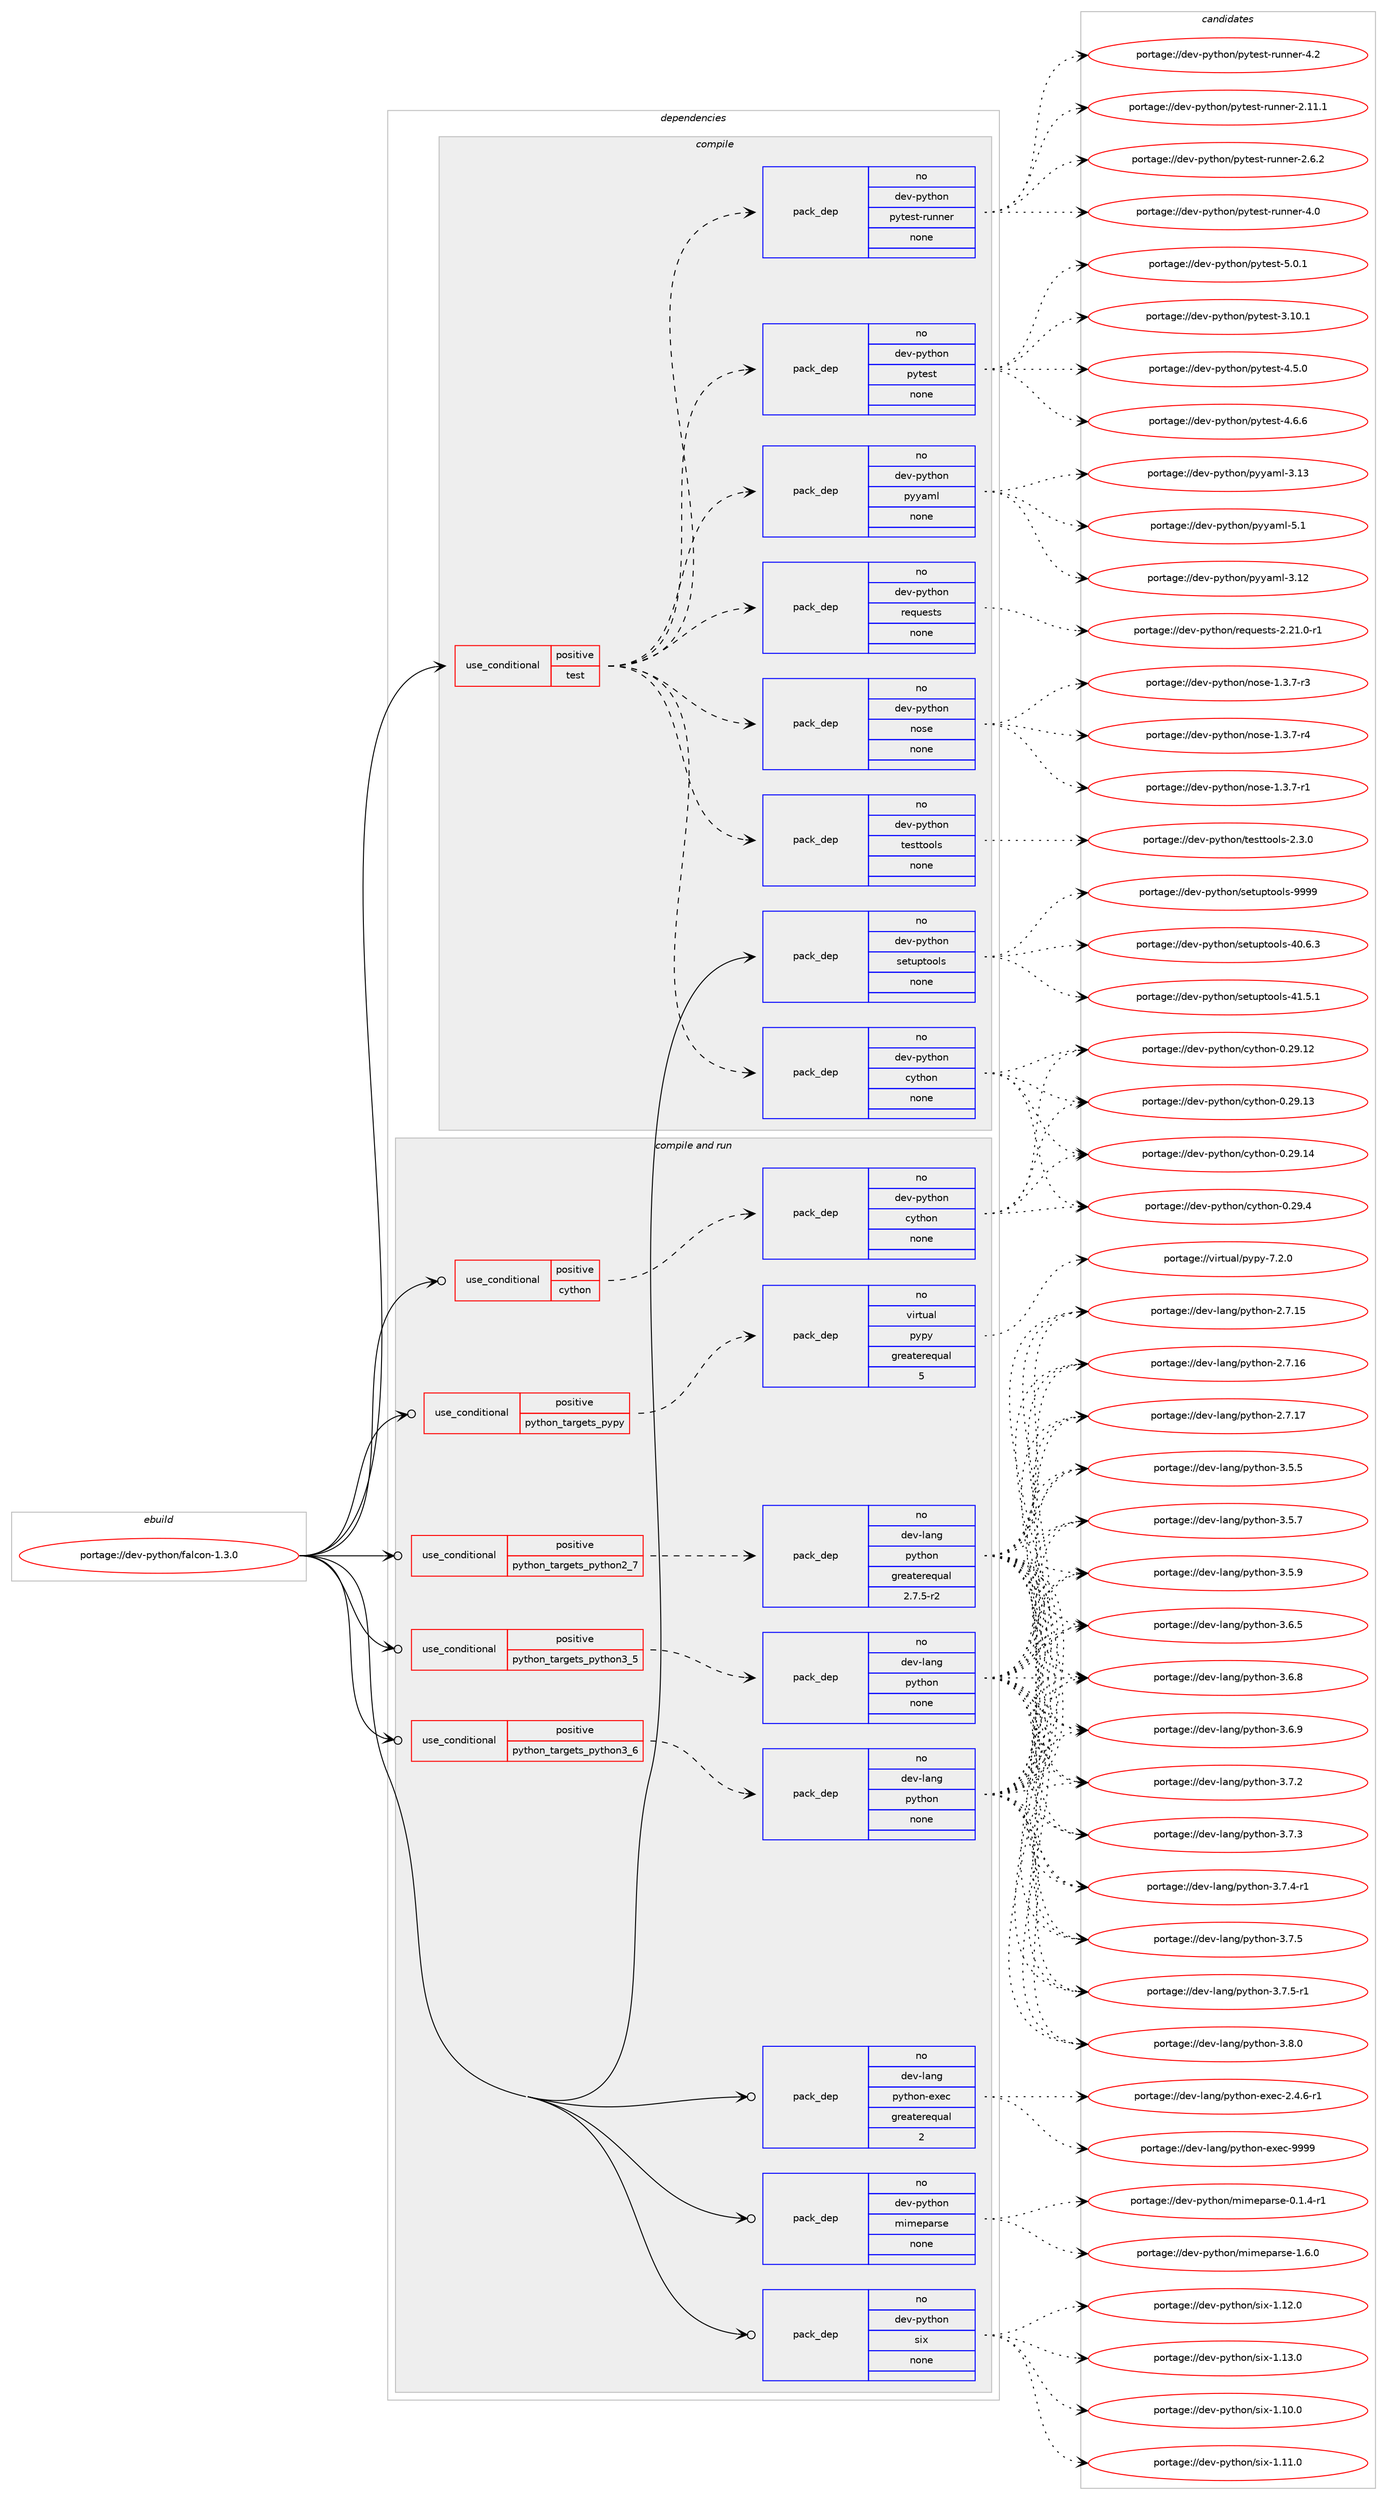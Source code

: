 digraph prolog {

# *************
# Graph options
# *************

newrank=true;
concentrate=true;
compound=true;
graph [rankdir=LR,fontname=Helvetica,fontsize=10,ranksep=1.5];#, ranksep=2.5, nodesep=0.2];
edge  [arrowhead=vee];
node  [fontname=Helvetica,fontsize=10];

# **********
# The ebuild
# **********

subgraph cluster_leftcol {
color=gray;
rank=same;
label=<<i>ebuild</i>>;
id [label="portage://dev-python/falcon-1.3.0", color=red, width=4, href="../dev-python/falcon-1.3.0.svg"];
}

# ****************
# The dependencies
# ****************

subgraph cluster_midcol {
color=gray;
label=<<i>dependencies</i>>;
subgraph cluster_compile {
fillcolor="#eeeeee";
style=filled;
label=<<i>compile</i>>;
subgraph cond28489 {
dependency138988 [label=<<TABLE BORDER="0" CELLBORDER="1" CELLSPACING="0" CELLPADDING="4"><TR><TD ROWSPAN="3" CELLPADDING="10">use_conditional</TD></TR><TR><TD>positive</TD></TR><TR><TD>test</TD></TR></TABLE>>, shape=none, color=red];
subgraph pack107171 {
dependency138989 [label=<<TABLE BORDER="0" CELLBORDER="1" CELLSPACING="0" CELLPADDING="4" WIDTH="220"><TR><TD ROWSPAN="6" CELLPADDING="30">pack_dep</TD></TR><TR><TD WIDTH="110">no</TD></TR><TR><TD>dev-python</TD></TR><TR><TD>cython</TD></TR><TR><TD>none</TD></TR><TR><TD></TD></TR></TABLE>>, shape=none, color=blue];
}
dependency138988:e -> dependency138989:w [weight=20,style="dashed",arrowhead="vee"];
subgraph pack107172 {
dependency138990 [label=<<TABLE BORDER="0" CELLBORDER="1" CELLSPACING="0" CELLPADDING="4" WIDTH="220"><TR><TD ROWSPAN="6" CELLPADDING="30">pack_dep</TD></TR><TR><TD WIDTH="110">no</TD></TR><TR><TD>dev-python</TD></TR><TR><TD>nose</TD></TR><TR><TD>none</TD></TR><TR><TD></TD></TR></TABLE>>, shape=none, color=blue];
}
dependency138988:e -> dependency138990:w [weight=20,style="dashed",arrowhead="vee"];
subgraph pack107173 {
dependency138991 [label=<<TABLE BORDER="0" CELLBORDER="1" CELLSPACING="0" CELLPADDING="4" WIDTH="220"><TR><TD ROWSPAN="6" CELLPADDING="30">pack_dep</TD></TR><TR><TD WIDTH="110">no</TD></TR><TR><TD>dev-python</TD></TR><TR><TD>requests</TD></TR><TR><TD>none</TD></TR><TR><TD></TD></TR></TABLE>>, shape=none, color=blue];
}
dependency138988:e -> dependency138991:w [weight=20,style="dashed",arrowhead="vee"];
subgraph pack107174 {
dependency138992 [label=<<TABLE BORDER="0" CELLBORDER="1" CELLSPACING="0" CELLPADDING="4" WIDTH="220"><TR><TD ROWSPAN="6" CELLPADDING="30">pack_dep</TD></TR><TR><TD WIDTH="110">no</TD></TR><TR><TD>dev-python</TD></TR><TR><TD>pyyaml</TD></TR><TR><TD>none</TD></TR><TR><TD></TD></TR></TABLE>>, shape=none, color=blue];
}
dependency138988:e -> dependency138992:w [weight=20,style="dashed",arrowhead="vee"];
subgraph pack107175 {
dependency138993 [label=<<TABLE BORDER="0" CELLBORDER="1" CELLSPACING="0" CELLPADDING="4" WIDTH="220"><TR><TD ROWSPAN="6" CELLPADDING="30">pack_dep</TD></TR><TR><TD WIDTH="110">no</TD></TR><TR><TD>dev-python</TD></TR><TR><TD>pytest</TD></TR><TR><TD>none</TD></TR><TR><TD></TD></TR></TABLE>>, shape=none, color=blue];
}
dependency138988:e -> dependency138993:w [weight=20,style="dashed",arrowhead="vee"];
subgraph pack107176 {
dependency138994 [label=<<TABLE BORDER="0" CELLBORDER="1" CELLSPACING="0" CELLPADDING="4" WIDTH="220"><TR><TD ROWSPAN="6" CELLPADDING="30">pack_dep</TD></TR><TR><TD WIDTH="110">no</TD></TR><TR><TD>dev-python</TD></TR><TR><TD>pytest-runner</TD></TR><TR><TD>none</TD></TR><TR><TD></TD></TR></TABLE>>, shape=none, color=blue];
}
dependency138988:e -> dependency138994:w [weight=20,style="dashed",arrowhead="vee"];
subgraph pack107177 {
dependency138995 [label=<<TABLE BORDER="0" CELLBORDER="1" CELLSPACING="0" CELLPADDING="4" WIDTH="220"><TR><TD ROWSPAN="6" CELLPADDING="30">pack_dep</TD></TR><TR><TD WIDTH="110">no</TD></TR><TR><TD>dev-python</TD></TR><TR><TD>testtools</TD></TR><TR><TD>none</TD></TR><TR><TD></TD></TR></TABLE>>, shape=none, color=blue];
}
dependency138988:e -> dependency138995:w [weight=20,style="dashed",arrowhead="vee"];
}
id:e -> dependency138988:w [weight=20,style="solid",arrowhead="vee"];
subgraph pack107178 {
dependency138996 [label=<<TABLE BORDER="0" CELLBORDER="1" CELLSPACING="0" CELLPADDING="4" WIDTH="220"><TR><TD ROWSPAN="6" CELLPADDING="30">pack_dep</TD></TR><TR><TD WIDTH="110">no</TD></TR><TR><TD>dev-python</TD></TR><TR><TD>setuptools</TD></TR><TR><TD>none</TD></TR><TR><TD></TD></TR></TABLE>>, shape=none, color=blue];
}
id:e -> dependency138996:w [weight=20,style="solid",arrowhead="vee"];
}
subgraph cluster_compileandrun {
fillcolor="#eeeeee";
style=filled;
label=<<i>compile and run</i>>;
subgraph cond28490 {
dependency138997 [label=<<TABLE BORDER="0" CELLBORDER="1" CELLSPACING="0" CELLPADDING="4"><TR><TD ROWSPAN="3" CELLPADDING="10">use_conditional</TD></TR><TR><TD>positive</TD></TR><TR><TD>cython</TD></TR></TABLE>>, shape=none, color=red];
subgraph pack107179 {
dependency138998 [label=<<TABLE BORDER="0" CELLBORDER="1" CELLSPACING="0" CELLPADDING="4" WIDTH="220"><TR><TD ROWSPAN="6" CELLPADDING="30">pack_dep</TD></TR><TR><TD WIDTH="110">no</TD></TR><TR><TD>dev-python</TD></TR><TR><TD>cython</TD></TR><TR><TD>none</TD></TR><TR><TD></TD></TR></TABLE>>, shape=none, color=blue];
}
dependency138997:e -> dependency138998:w [weight=20,style="dashed",arrowhead="vee"];
}
id:e -> dependency138997:w [weight=20,style="solid",arrowhead="odotvee"];
subgraph cond28491 {
dependency138999 [label=<<TABLE BORDER="0" CELLBORDER="1" CELLSPACING="0" CELLPADDING="4"><TR><TD ROWSPAN="3" CELLPADDING="10">use_conditional</TD></TR><TR><TD>positive</TD></TR><TR><TD>python_targets_pypy</TD></TR></TABLE>>, shape=none, color=red];
subgraph pack107180 {
dependency139000 [label=<<TABLE BORDER="0" CELLBORDER="1" CELLSPACING="0" CELLPADDING="4" WIDTH="220"><TR><TD ROWSPAN="6" CELLPADDING="30">pack_dep</TD></TR><TR><TD WIDTH="110">no</TD></TR><TR><TD>virtual</TD></TR><TR><TD>pypy</TD></TR><TR><TD>greaterequal</TD></TR><TR><TD>5</TD></TR></TABLE>>, shape=none, color=blue];
}
dependency138999:e -> dependency139000:w [weight=20,style="dashed",arrowhead="vee"];
}
id:e -> dependency138999:w [weight=20,style="solid",arrowhead="odotvee"];
subgraph cond28492 {
dependency139001 [label=<<TABLE BORDER="0" CELLBORDER="1" CELLSPACING="0" CELLPADDING="4"><TR><TD ROWSPAN="3" CELLPADDING="10">use_conditional</TD></TR><TR><TD>positive</TD></TR><TR><TD>python_targets_python2_7</TD></TR></TABLE>>, shape=none, color=red];
subgraph pack107181 {
dependency139002 [label=<<TABLE BORDER="0" CELLBORDER="1" CELLSPACING="0" CELLPADDING="4" WIDTH="220"><TR><TD ROWSPAN="6" CELLPADDING="30">pack_dep</TD></TR><TR><TD WIDTH="110">no</TD></TR><TR><TD>dev-lang</TD></TR><TR><TD>python</TD></TR><TR><TD>greaterequal</TD></TR><TR><TD>2.7.5-r2</TD></TR></TABLE>>, shape=none, color=blue];
}
dependency139001:e -> dependency139002:w [weight=20,style="dashed",arrowhead="vee"];
}
id:e -> dependency139001:w [weight=20,style="solid",arrowhead="odotvee"];
subgraph cond28493 {
dependency139003 [label=<<TABLE BORDER="0" CELLBORDER="1" CELLSPACING="0" CELLPADDING="4"><TR><TD ROWSPAN="3" CELLPADDING="10">use_conditional</TD></TR><TR><TD>positive</TD></TR><TR><TD>python_targets_python3_5</TD></TR></TABLE>>, shape=none, color=red];
subgraph pack107182 {
dependency139004 [label=<<TABLE BORDER="0" CELLBORDER="1" CELLSPACING="0" CELLPADDING="4" WIDTH="220"><TR><TD ROWSPAN="6" CELLPADDING="30">pack_dep</TD></TR><TR><TD WIDTH="110">no</TD></TR><TR><TD>dev-lang</TD></TR><TR><TD>python</TD></TR><TR><TD>none</TD></TR><TR><TD></TD></TR></TABLE>>, shape=none, color=blue];
}
dependency139003:e -> dependency139004:w [weight=20,style="dashed",arrowhead="vee"];
}
id:e -> dependency139003:w [weight=20,style="solid",arrowhead="odotvee"];
subgraph cond28494 {
dependency139005 [label=<<TABLE BORDER="0" CELLBORDER="1" CELLSPACING="0" CELLPADDING="4"><TR><TD ROWSPAN="3" CELLPADDING="10">use_conditional</TD></TR><TR><TD>positive</TD></TR><TR><TD>python_targets_python3_6</TD></TR></TABLE>>, shape=none, color=red];
subgraph pack107183 {
dependency139006 [label=<<TABLE BORDER="0" CELLBORDER="1" CELLSPACING="0" CELLPADDING="4" WIDTH="220"><TR><TD ROWSPAN="6" CELLPADDING="30">pack_dep</TD></TR><TR><TD WIDTH="110">no</TD></TR><TR><TD>dev-lang</TD></TR><TR><TD>python</TD></TR><TR><TD>none</TD></TR><TR><TD></TD></TR></TABLE>>, shape=none, color=blue];
}
dependency139005:e -> dependency139006:w [weight=20,style="dashed",arrowhead="vee"];
}
id:e -> dependency139005:w [weight=20,style="solid",arrowhead="odotvee"];
subgraph pack107184 {
dependency139007 [label=<<TABLE BORDER="0" CELLBORDER="1" CELLSPACING="0" CELLPADDING="4" WIDTH="220"><TR><TD ROWSPAN="6" CELLPADDING="30">pack_dep</TD></TR><TR><TD WIDTH="110">no</TD></TR><TR><TD>dev-lang</TD></TR><TR><TD>python-exec</TD></TR><TR><TD>greaterequal</TD></TR><TR><TD>2</TD></TR></TABLE>>, shape=none, color=blue];
}
id:e -> dependency139007:w [weight=20,style="solid",arrowhead="odotvee"];
subgraph pack107185 {
dependency139008 [label=<<TABLE BORDER="0" CELLBORDER="1" CELLSPACING="0" CELLPADDING="4" WIDTH="220"><TR><TD ROWSPAN="6" CELLPADDING="30">pack_dep</TD></TR><TR><TD WIDTH="110">no</TD></TR><TR><TD>dev-python</TD></TR><TR><TD>mimeparse</TD></TR><TR><TD>none</TD></TR><TR><TD></TD></TR></TABLE>>, shape=none, color=blue];
}
id:e -> dependency139008:w [weight=20,style="solid",arrowhead="odotvee"];
subgraph pack107186 {
dependency139009 [label=<<TABLE BORDER="0" CELLBORDER="1" CELLSPACING="0" CELLPADDING="4" WIDTH="220"><TR><TD ROWSPAN="6" CELLPADDING="30">pack_dep</TD></TR><TR><TD WIDTH="110">no</TD></TR><TR><TD>dev-python</TD></TR><TR><TD>six</TD></TR><TR><TD>none</TD></TR><TR><TD></TD></TR></TABLE>>, shape=none, color=blue];
}
id:e -> dependency139009:w [weight=20,style="solid",arrowhead="odotvee"];
}
subgraph cluster_run {
fillcolor="#eeeeee";
style=filled;
label=<<i>run</i>>;
}
}

# **************
# The candidates
# **************

subgraph cluster_choices {
rank=same;
color=gray;
label=<<i>candidates</i>>;

subgraph choice107171 {
color=black;
nodesep=1;
choiceportage1001011184511212111610411111047991211161041111104548465057464950 [label="portage://dev-python/cython-0.29.12", color=red, width=4,href="../dev-python/cython-0.29.12.svg"];
choiceportage1001011184511212111610411111047991211161041111104548465057464951 [label="portage://dev-python/cython-0.29.13", color=red, width=4,href="../dev-python/cython-0.29.13.svg"];
choiceportage1001011184511212111610411111047991211161041111104548465057464952 [label="portage://dev-python/cython-0.29.14", color=red, width=4,href="../dev-python/cython-0.29.14.svg"];
choiceportage10010111845112121116104111110479912111610411111045484650574652 [label="portage://dev-python/cython-0.29.4", color=red, width=4,href="../dev-python/cython-0.29.4.svg"];
dependency138989:e -> choiceportage1001011184511212111610411111047991211161041111104548465057464950:w [style=dotted,weight="100"];
dependency138989:e -> choiceportage1001011184511212111610411111047991211161041111104548465057464951:w [style=dotted,weight="100"];
dependency138989:e -> choiceportage1001011184511212111610411111047991211161041111104548465057464952:w [style=dotted,weight="100"];
dependency138989:e -> choiceportage10010111845112121116104111110479912111610411111045484650574652:w [style=dotted,weight="100"];
}
subgraph choice107172 {
color=black;
nodesep=1;
choiceportage10010111845112121116104111110471101111151014549465146554511449 [label="portage://dev-python/nose-1.3.7-r1", color=red, width=4,href="../dev-python/nose-1.3.7-r1.svg"];
choiceportage10010111845112121116104111110471101111151014549465146554511451 [label="portage://dev-python/nose-1.3.7-r3", color=red, width=4,href="../dev-python/nose-1.3.7-r3.svg"];
choiceportage10010111845112121116104111110471101111151014549465146554511452 [label="portage://dev-python/nose-1.3.7-r4", color=red, width=4,href="../dev-python/nose-1.3.7-r4.svg"];
dependency138990:e -> choiceportage10010111845112121116104111110471101111151014549465146554511449:w [style=dotted,weight="100"];
dependency138990:e -> choiceportage10010111845112121116104111110471101111151014549465146554511451:w [style=dotted,weight="100"];
dependency138990:e -> choiceportage10010111845112121116104111110471101111151014549465146554511452:w [style=dotted,weight="100"];
}
subgraph choice107173 {
color=black;
nodesep=1;
choiceportage1001011184511212111610411111047114101113117101115116115455046504946484511449 [label="portage://dev-python/requests-2.21.0-r1", color=red, width=4,href="../dev-python/requests-2.21.0-r1.svg"];
dependency138991:e -> choiceportage1001011184511212111610411111047114101113117101115116115455046504946484511449:w [style=dotted,weight="100"];
}
subgraph choice107174 {
color=black;
nodesep=1;
choiceportage1001011184511212111610411111047112121121971091084551464950 [label="portage://dev-python/pyyaml-3.12", color=red, width=4,href="../dev-python/pyyaml-3.12.svg"];
choiceportage1001011184511212111610411111047112121121971091084551464951 [label="portage://dev-python/pyyaml-3.13", color=red, width=4,href="../dev-python/pyyaml-3.13.svg"];
choiceportage10010111845112121116104111110471121211219710910845534649 [label="portage://dev-python/pyyaml-5.1", color=red, width=4,href="../dev-python/pyyaml-5.1.svg"];
dependency138992:e -> choiceportage1001011184511212111610411111047112121121971091084551464950:w [style=dotted,weight="100"];
dependency138992:e -> choiceportage1001011184511212111610411111047112121121971091084551464951:w [style=dotted,weight="100"];
dependency138992:e -> choiceportage10010111845112121116104111110471121211219710910845534649:w [style=dotted,weight="100"];
}
subgraph choice107175 {
color=black;
nodesep=1;
choiceportage100101118451121211161041111104711212111610111511645514649484649 [label="portage://dev-python/pytest-3.10.1", color=red, width=4,href="../dev-python/pytest-3.10.1.svg"];
choiceportage1001011184511212111610411111047112121116101115116455246534648 [label="portage://dev-python/pytest-4.5.0", color=red, width=4,href="../dev-python/pytest-4.5.0.svg"];
choiceportage1001011184511212111610411111047112121116101115116455246544654 [label="portage://dev-python/pytest-4.6.6", color=red, width=4,href="../dev-python/pytest-4.6.6.svg"];
choiceportage1001011184511212111610411111047112121116101115116455346484649 [label="portage://dev-python/pytest-5.0.1", color=red, width=4,href="../dev-python/pytest-5.0.1.svg"];
dependency138993:e -> choiceportage100101118451121211161041111104711212111610111511645514649484649:w [style=dotted,weight="100"];
dependency138993:e -> choiceportage1001011184511212111610411111047112121116101115116455246534648:w [style=dotted,weight="100"];
dependency138993:e -> choiceportage1001011184511212111610411111047112121116101115116455246544654:w [style=dotted,weight="100"];
dependency138993:e -> choiceportage1001011184511212111610411111047112121116101115116455346484649:w [style=dotted,weight="100"];
}
subgraph choice107176 {
color=black;
nodesep=1;
choiceportage10010111845112121116104111110471121211161011151164511411711011010111445504649494649 [label="portage://dev-python/pytest-runner-2.11.1", color=red, width=4,href="../dev-python/pytest-runner-2.11.1.svg"];
choiceportage100101118451121211161041111104711212111610111511645114117110110101114455046544650 [label="portage://dev-python/pytest-runner-2.6.2", color=red, width=4,href="../dev-python/pytest-runner-2.6.2.svg"];
choiceportage10010111845112121116104111110471121211161011151164511411711011010111445524648 [label="portage://dev-python/pytest-runner-4.0", color=red, width=4,href="../dev-python/pytest-runner-4.0.svg"];
choiceportage10010111845112121116104111110471121211161011151164511411711011010111445524650 [label="portage://dev-python/pytest-runner-4.2", color=red, width=4,href="../dev-python/pytest-runner-4.2.svg"];
dependency138994:e -> choiceportage10010111845112121116104111110471121211161011151164511411711011010111445504649494649:w [style=dotted,weight="100"];
dependency138994:e -> choiceportage100101118451121211161041111104711212111610111511645114117110110101114455046544650:w [style=dotted,weight="100"];
dependency138994:e -> choiceportage10010111845112121116104111110471121211161011151164511411711011010111445524648:w [style=dotted,weight="100"];
dependency138994:e -> choiceportage10010111845112121116104111110471121211161011151164511411711011010111445524650:w [style=dotted,weight="100"];
}
subgraph choice107177 {
color=black;
nodesep=1;
choiceportage1001011184511212111610411111047116101115116116111111108115455046514648 [label="portage://dev-python/testtools-2.3.0", color=red, width=4,href="../dev-python/testtools-2.3.0.svg"];
dependency138995:e -> choiceportage1001011184511212111610411111047116101115116116111111108115455046514648:w [style=dotted,weight="100"];
}
subgraph choice107178 {
color=black;
nodesep=1;
choiceportage100101118451121211161041111104711510111611711211611111110811545524846544651 [label="portage://dev-python/setuptools-40.6.3", color=red, width=4,href="../dev-python/setuptools-40.6.3.svg"];
choiceportage100101118451121211161041111104711510111611711211611111110811545524946534649 [label="portage://dev-python/setuptools-41.5.1", color=red, width=4,href="../dev-python/setuptools-41.5.1.svg"];
choiceportage10010111845112121116104111110471151011161171121161111111081154557575757 [label="portage://dev-python/setuptools-9999", color=red, width=4,href="../dev-python/setuptools-9999.svg"];
dependency138996:e -> choiceportage100101118451121211161041111104711510111611711211611111110811545524846544651:w [style=dotted,weight="100"];
dependency138996:e -> choiceportage100101118451121211161041111104711510111611711211611111110811545524946534649:w [style=dotted,weight="100"];
dependency138996:e -> choiceportage10010111845112121116104111110471151011161171121161111111081154557575757:w [style=dotted,weight="100"];
}
subgraph choice107179 {
color=black;
nodesep=1;
choiceportage1001011184511212111610411111047991211161041111104548465057464950 [label="portage://dev-python/cython-0.29.12", color=red, width=4,href="../dev-python/cython-0.29.12.svg"];
choiceportage1001011184511212111610411111047991211161041111104548465057464951 [label="portage://dev-python/cython-0.29.13", color=red, width=4,href="../dev-python/cython-0.29.13.svg"];
choiceportage1001011184511212111610411111047991211161041111104548465057464952 [label="portage://dev-python/cython-0.29.14", color=red, width=4,href="../dev-python/cython-0.29.14.svg"];
choiceportage10010111845112121116104111110479912111610411111045484650574652 [label="portage://dev-python/cython-0.29.4", color=red, width=4,href="../dev-python/cython-0.29.4.svg"];
dependency138998:e -> choiceportage1001011184511212111610411111047991211161041111104548465057464950:w [style=dotted,weight="100"];
dependency138998:e -> choiceportage1001011184511212111610411111047991211161041111104548465057464951:w [style=dotted,weight="100"];
dependency138998:e -> choiceportage1001011184511212111610411111047991211161041111104548465057464952:w [style=dotted,weight="100"];
dependency138998:e -> choiceportage10010111845112121116104111110479912111610411111045484650574652:w [style=dotted,weight="100"];
}
subgraph choice107180 {
color=black;
nodesep=1;
choiceportage1181051141161179710847112121112121455546504648 [label="portage://virtual/pypy-7.2.0", color=red, width=4,href="../virtual/pypy-7.2.0.svg"];
dependency139000:e -> choiceportage1181051141161179710847112121112121455546504648:w [style=dotted,weight="100"];
}
subgraph choice107181 {
color=black;
nodesep=1;
choiceportage10010111845108971101034711212111610411111045504655464953 [label="portage://dev-lang/python-2.7.15", color=red, width=4,href="../dev-lang/python-2.7.15.svg"];
choiceportage10010111845108971101034711212111610411111045504655464954 [label="portage://dev-lang/python-2.7.16", color=red, width=4,href="../dev-lang/python-2.7.16.svg"];
choiceportage10010111845108971101034711212111610411111045504655464955 [label="portage://dev-lang/python-2.7.17", color=red, width=4,href="../dev-lang/python-2.7.17.svg"];
choiceportage100101118451089711010347112121116104111110455146534653 [label="portage://dev-lang/python-3.5.5", color=red, width=4,href="../dev-lang/python-3.5.5.svg"];
choiceportage100101118451089711010347112121116104111110455146534655 [label="portage://dev-lang/python-3.5.7", color=red, width=4,href="../dev-lang/python-3.5.7.svg"];
choiceportage100101118451089711010347112121116104111110455146534657 [label="portage://dev-lang/python-3.5.9", color=red, width=4,href="../dev-lang/python-3.5.9.svg"];
choiceportage100101118451089711010347112121116104111110455146544653 [label="portage://dev-lang/python-3.6.5", color=red, width=4,href="../dev-lang/python-3.6.5.svg"];
choiceportage100101118451089711010347112121116104111110455146544656 [label="portage://dev-lang/python-3.6.8", color=red, width=4,href="../dev-lang/python-3.6.8.svg"];
choiceportage100101118451089711010347112121116104111110455146544657 [label="portage://dev-lang/python-3.6.9", color=red, width=4,href="../dev-lang/python-3.6.9.svg"];
choiceportage100101118451089711010347112121116104111110455146554650 [label="portage://dev-lang/python-3.7.2", color=red, width=4,href="../dev-lang/python-3.7.2.svg"];
choiceportage100101118451089711010347112121116104111110455146554651 [label="portage://dev-lang/python-3.7.3", color=red, width=4,href="../dev-lang/python-3.7.3.svg"];
choiceportage1001011184510897110103471121211161041111104551465546524511449 [label="portage://dev-lang/python-3.7.4-r1", color=red, width=4,href="../dev-lang/python-3.7.4-r1.svg"];
choiceportage100101118451089711010347112121116104111110455146554653 [label="portage://dev-lang/python-3.7.5", color=red, width=4,href="../dev-lang/python-3.7.5.svg"];
choiceportage1001011184510897110103471121211161041111104551465546534511449 [label="portage://dev-lang/python-3.7.5-r1", color=red, width=4,href="../dev-lang/python-3.7.5-r1.svg"];
choiceportage100101118451089711010347112121116104111110455146564648 [label="portage://dev-lang/python-3.8.0", color=red, width=4,href="../dev-lang/python-3.8.0.svg"];
dependency139002:e -> choiceportage10010111845108971101034711212111610411111045504655464953:w [style=dotted,weight="100"];
dependency139002:e -> choiceportage10010111845108971101034711212111610411111045504655464954:w [style=dotted,weight="100"];
dependency139002:e -> choiceportage10010111845108971101034711212111610411111045504655464955:w [style=dotted,weight="100"];
dependency139002:e -> choiceportage100101118451089711010347112121116104111110455146534653:w [style=dotted,weight="100"];
dependency139002:e -> choiceportage100101118451089711010347112121116104111110455146534655:w [style=dotted,weight="100"];
dependency139002:e -> choiceportage100101118451089711010347112121116104111110455146534657:w [style=dotted,weight="100"];
dependency139002:e -> choiceportage100101118451089711010347112121116104111110455146544653:w [style=dotted,weight="100"];
dependency139002:e -> choiceportage100101118451089711010347112121116104111110455146544656:w [style=dotted,weight="100"];
dependency139002:e -> choiceportage100101118451089711010347112121116104111110455146544657:w [style=dotted,weight="100"];
dependency139002:e -> choiceportage100101118451089711010347112121116104111110455146554650:w [style=dotted,weight="100"];
dependency139002:e -> choiceportage100101118451089711010347112121116104111110455146554651:w [style=dotted,weight="100"];
dependency139002:e -> choiceportage1001011184510897110103471121211161041111104551465546524511449:w [style=dotted,weight="100"];
dependency139002:e -> choiceportage100101118451089711010347112121116104111110455146554653:w [style=dotted,weight="100"];
dependency139002:e -> choiceportage1001011184510897110103471121211161041111104551465546534511449:w [style=dotted,weight="100"];
dependency139002:e -> choiceportage100101118451089711010347112121116104111110455146564648:w [style=dotted,weight="100"];
}
subgraph choice107182 {
color=black;
nodesep=1;
choiceportage10010111845108971101034711212111610411111045504655464953 [label="portage://dev-lang/python-2.7.15", color=red, width=4,href="../dev-lang/python-2.7.15.svg"];
choiceportage10010111845108971101034711212111610411111045504655464954 [label="portage://dev-lang/python-2.7.16", color=red, width=4,href="../dev-lang/python-2.7.16.svg"];
choiceportage10010111845108971101034711212111610411111045504655464955 [label="portage://dev-lang/python-2.7.17", color=red, width=4,href="../dev-lang/python-2.7.17.svg"];
choiceportage100101118451089711010347112121116104111110455146534653 [label="portage://dev-lang/python-3.5.5", color=red, width=4,href="../dev-lang/python-3.5.5.svg"];
choiceportage100101118451089711010347112121116104111110455146534655 [label="portage://dev-lang/python-3.5.7", color=red, width=4,href="../dev-lang/python-3.5.7.svg"];
choiceportage100101118451089711010347112121116104111110455146534657 [label="portage://dev-lang/python-3.5.9", color=red, width=4,href="../dev-lang/python-3.5.9.svg"];
choiceportage100101118451089711010347112121116104111110455146544653 [label="portage://dev-lang/python-3.6.5", color=red, width=4,href="../dev-lang/python-3.6.5.svg"];
choiceportage100101118451089711010347112121116104111110455146544656 [label="portage://dev-lang/python-3.6.8", color=red, width=4,href="../dev-lang/python-3.6.8.svg"];
choiceportage100101118451089711010347112121116104111110455146544657 [label="portage://dev-lang/python-3.6.9", color=red, width=4,href="../dev-lang/python-3.6.9.svg"];
choiceportage100101118451089711010347112121116104111110455146554650 [label="portage://dev-lang/python-3.7.2", color=red, width=4,href="../dev-lang/python-3.7.2.svg"];
choiceportage100101118451089711010347112121116104111110455146554651 [label="portage://dev-lang/python-3.7.3", color=red, width=4,href="../dev-lang/python-3.7.3.svg"];
choiceportage1001011184510897110103471121211161041111104551465546524511449 [label="portage://dev-lang/python-3.7.4-r1", color=red, width=4,href="../dev-lang/python-3.7.4-r1.svg"];
choiceportage100101118451089711010347112121116104111110455146554653 [label="portage://dev-lang/python-3.7.5", color=red, width=4,href="../dev-lang/python-3.7.5.svg"];
choiceportage1001011184510897110103471121211161041111104551465546534511449 [label="portage://dev-lang/python-3.7.5-r1", color=red, width=4,href="../dev-lang/python-3.7.5-r1.svg"];
choiceportage100101118451089711010347112121116104111110455146564648 [label="portage://dev-lang/python-3.8.0", color=red, width=4,href="../dev-lang/python-3.8.0.svg"];
dependency139004:e -> choiceportage10010111845108971101034711212111610411111045504655464953:w [style=dotted,weight="100"];
dependency139004:e -> choiceportage10010111845108971101034711212111610411111045504655464954:w [style=dotted,weight="100"];
dependency139004:e -> choiceportage10010111845108971101034711212111610411111045504655464955:w [style=dotted,weight="100"];
dependency139004:e -> choiceportage100101118451089711010347112121116104111110455146534653:w [style=dotted,weight="100"];
dependency139004:e -> choiceportage100101118451089711010347112121116104111110455146534655:w [style=dotted,weight="100"];
dependency139004:e -> choiceportage100101118451089711010347112121116104111110455146534657:w [style=dotted,weight="100"];
dependency139004:e -> choiceportage100101118451089711010347112121116104111110455146544653:w [style=dotted,weight="100"];
dependency139004:e -> choiceportage100101118451089711010347112121116104111110455146544656:w [style=dotted,weight="100"];
dependency139004:e -> choiceportage100101118451089711010347112121116104111110455146544657:w [style=dotted,weight="100"];
dependency139004:e -> choiceportage100101118451089711010347112121116104111110455146554650:w [style=dotted,weight="100"];
dependency139004:e -> choiceportage100101118451089711010347112121116104111110455146554651:w [style=dotted,weight="100"];
dependency139004:e -> choiceportage1001011184510897110103471121211161041111104551465546524511449:w [style=dotted,weight="100"];
dependency139004:e -> choiceportage100101118451089711010347112121116104111110455146554653:w [style=dotted,weight="100"];
dependency139004:e -> choiceportage1001011184510897110103471121211161041111104551465546534511449:w [style=dotted,weight="100"];
dependency139004:e -> choiceportage100101118451089711010347112121116104111110455146564648:w [style=dotted,weight="100"];
}
subgraph choice107183 {
color=black;
nodesep=1;
choiceportage10010111845108971101034711212111610411111045504655464953 [label="portage://dev-lang/python-2.7.15", color=red, width=4,href="../dev-lang/python-2.7.15.svg"];
choiceportage10010111845108971101034711212111610411111045504655464954 [label="portage://dev-lang/python-2.7.16", color=red, width=4,href="../dev-lang/python-2.7.16.svg"];
choiceportage10010111845108971101034711212111610411111045504655464955 [label="portage://dev-lang/python-2.7.17", color=red, width=4,href="../dev-lang/python-2.7.17.svg"];
choiceportage100101118451089711010347112121116104111110455146534653 [label="portage://dev-lang/python-3.5.5", color=red, width=4,href="../dev-lang/python-3.5.5.svg"];
choiceportage100101118451089711010347112121116104111110455146534655 [label="portage://dev-lang/python-3.5.7", color=red, width=4,href="../dev-lang/python-3.5.7.svg"];
choiceportage100101118451089711010347112121116104111110455146534657 [label="portage://dev-lang/python-3.5.9", color=red, width=4,href="../dev-lang/python-3.5.9.svg"];
choiceportage100101118451089711010347112121116104111110455146544653 [label="portage://dev-lang/python-3.6.5", color=red, width=4,href="../dev-lang/python-3.6.5.svg"];
choiceportage100101118451089711010347112121116104111110455146544656 [label="portage://dev-lang/python-3.6.8", color=red, width=4,href="../dev-lang/python-3.6.8.svg"];
choiceportage100101118451089711010347112121116104111110455146544657 [label="portage://dev-lang/python-3.6.9", color=red, width=4,href="../dev-lang/python-3.6.9.svg"];
choiceportage100101118451089711010347112121116104111110455146554650 [label="portage://dev-lang/python-3.7.2", color=red, width=4,href="../dev-lang/python-3.7.2.svg"];
choiceportage100101118451089711010347112121116104111110455146554651 [label="portage://dev-lang/python-3.7.3", color=red, width=4,href="../dev-lang/python-3.7.3.svg"];
choiceportage1001011184510897110103471121211161041111104551465546524511449 [label="portage://dev-lang/python-3.7.4-r1", color=red, width=4,href="../dev-lang/python-3.7.4-r1.svg"];
choiceportage100101118451089711010347112121116104111110455146554653 [label="portage://dev-lang/python-3.7.5", color=red, width=4,href="../dev-lang/python-3.7.5.svg"];
choiceportage1001011184510897110103471121211161041111104551465546534511449 [label="portage://dev-lang/python-3.7.5-r1", color=red, width=4,href="../dev-lang/python-3.7.5-r1.svg"];
choiceportage100101118451089711010347112121116104111110455146564648 [label="portage://dev-lang/python-3.8.0", color=red, width=4,href="../dev-lang/python-3.8.0.svg"];
dependency139006:e -> choiceportage10010111845108971101034711212111610411111045504655464953:w [style=dotted,weight="100"];
dependency139006:e -> choiceportage10010111845108971101034711212111610411111045504655464954:w [style=dotted,weight="100"];
dependency139006:e -> choiceportage10010111845108971101034711212111610411111045504655464955:w [style=dotted,weight="100"];
dependency139006:e -> choiceportage100101118451089711010347112121116104111110455146534653:w [style=dotted,weight="100"];
dependency139006:e -> choiceportage100101118451089711010347112121116104111110455146534655:w [style=dotted,weight="100"];
dependency139006:e -> choiceportage100101118451089711010347112121116104111110455146534657:w [style=dotted,weight="100"];
dependency139006:e -> choiceportage100101118451089711010347112121116104111110455146544653:w [style=dotted,weight="100"];
dependency139006:e -> choiceportage100101118451089711010347112121116104111110455146544656:w [style=dotted,weight="100"];
dependency139006:e -> choiceportage100101118451089711010347112121116104111110455146544657:w [style=dotted,weight="100"];
dependency139006:e -> choiceportage100101118451089711010347112121116104111110455146554650:w [style=dotted,weight="100"];
dependency139006:e -> choiceportage100101118451089711010347112121116104111110455146554651:w [style=dotted,weight="100"];
dependency139006:e -> choiceportage1001011184510897110103471121211161041111104551465546524511449:w [style=dotted,weight="100"];
dependency139006:e -> choiceportage100101118451089711010347112121116104111110455146554653:w [style=dotted,weight="100"];
dependency139006:e -> choiceportage1001011184510897110103471121211161041111104551465546534511449:w [style=dotted,weight="100"];
dependency139006:e -> choiceportage100101118451089711010347112121116104111110455146564648:w [style=dotted,weight="100"];
}
subgraph choice107184 {
color=black;
nodesep=1;
choiceportage10010111845108971101034711212111610411111045101120101994550465246544511449 [label="portage://dev-lang/python-exec-2.4.6-r1", color=red, width=4,href="../dev-lang/python-exec-2.4.6-r1.svg"];
choiceportage10010111845108971101034711212111610411111045101120101994557575757 [label="portage://dev-lang/python-exec-9999", color=red, width=4,href="../dev-lang/python-exec-9999.svg"];
dependency139007:e -> choiceportage10010111845108971101034711212111610411111045101120101994550465246544511449:w [style=dotted,weight="100"];
dependency139007:e -> choiceportage10010111845108971101034711212111610411111045101120101994557575757:w [style=dotted,weight="100"];
}
subgraph choice107185 {
color=black;
nodesep=1;
choiceportage1001011184511212111610411111047109105109101112971141151014548464946524511449 [label="portage://dev-python/mimeparse-0.1.4-r1", color=red, width=4,href="../dev-python/mimeparse-0.1.4-r1.svg"];
choiceportage100101118451121211161041111104710910510910111297114115101454946544648 [label="portage://dev-python/mimeparse-1.6.0", color=red, width=4,href="../dev-python/mimeparse-1.6.0.svg"];
dependency139008:e -> choiceportage1001011184511212111610411111047109105109101112971141151014548464946524511449:w [style=dotted,weight="100"];
dependency139008:e -> choiceportage100101118451121211161041111104710910510910111297114115101454946544648:w [style=dotted,weight="100"];
}
subgraph choice107186 {
color=black;
nodesep=1;
choiceportage100101118451121211161041111104711510512045494649484648 [label="portage://dev-python/six-1.10.0", color=red, width=4,href="../dev-python/six-1.10.0.svg"];
choiceportage100101118451121211161041111104711510512045494649494648 [label="portage://dev-python/six-1.11.0", color=red, width=4,href="../dev-python/six-1.11.0.svg"];
choiceportage100101118451121211161041111104711510512045494649504648 [label="portage://dev-python/six-1.12.0", color=red, width=4,href="../dev-python/six-1.12.0.svg"];
choiceportage100101118451121211161041111104711510512045494649514648 [label="portage://dev-python/six-1.13.0", color=red, width=4,href="../dev-python/six-1.13.0.svg"];
dependency139009:e -> choiceportage100101118451121211161041111104711510512045494649484648:w [style=dotted,weight="100"];
dependency139009:e -> choiceportage100101118451121211161041111104711510512045494649494648:w [style=dotted,weight="100"];
dependency139009:e -> choiceportage100101118451121211161041111104711510512045494649504648:w [style=dotted,weight="100"];
dependency139009:e -> choiceportage100101118451121211161041111104711510512045494649514648:w [style=dotted,weight="100"];
}
}

}
